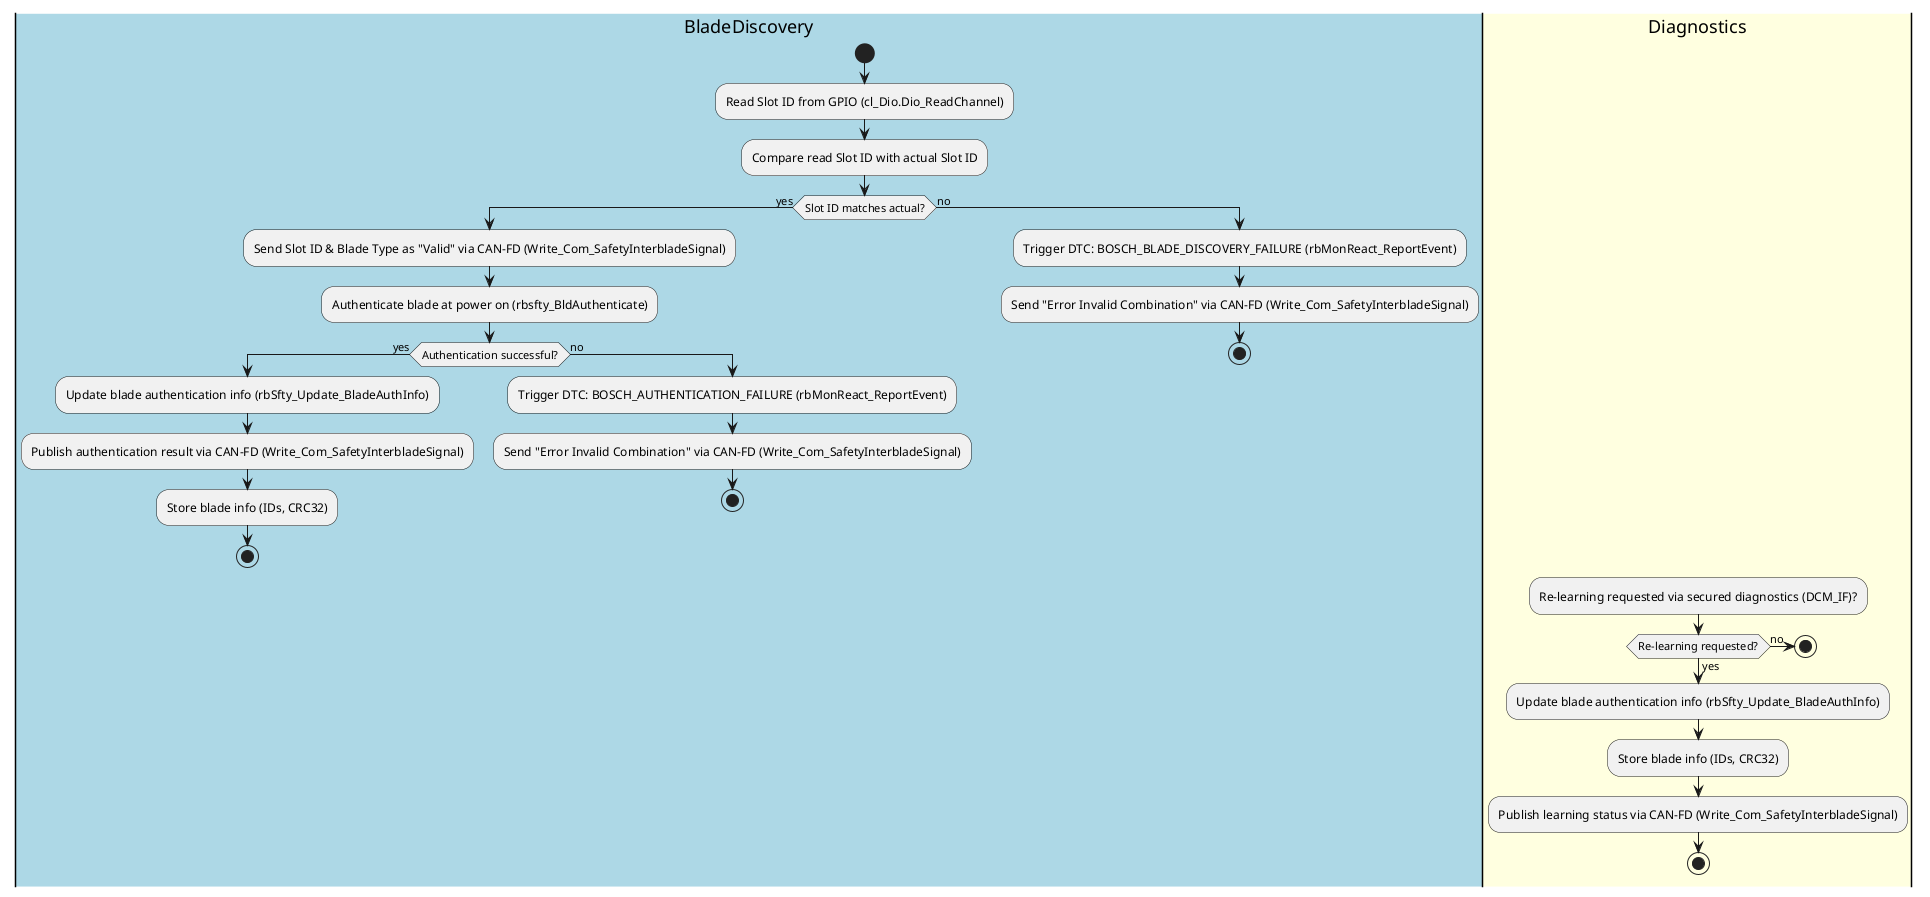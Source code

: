 @startuml
|#lightblue|BladeDiscovery|
start

:Read Slot ID from GPIO (cl_Dio.Dio_ReadChannel);

:Compare read Slot ID with actual Slot ID;

if (Slot ID matches actual?) then (yes)
  :Send Slot ID & Blade Type as "Valid" via CAN-FD (Write_Com_SafetyInterbladeSignal);
  :Authenticate blade at power on (rbsfty_BldAuthenticate);
  if (Authentication successful?) then (yes)
    :Update blade authentication info (rbSfty_Update_BladeAuthInfo);
    :Publish authentication result via CAN-FD (Write_Com_SafetyInterbladeSignal);
    :Store blade info (IDs, CRC32);
    stop
  else (no)
    :Trigger DTC: BOSCH_AUTHENTICATION_FAILURE (rbMonReact_ReportEvent);
    :Send "Error Invalid Combination" via CAN-FD (Write_Com_SafetyInterbladeSignal);
    stop
  endif
else (no)
  :Trigger DTC: BOSCH_BLADE_DISCOVERY_FAILURE (rbMonReact_ReportEvent);
  :Send "Error Invalid Combination" via CAN-FD (Write_Com_SafetyInterbladeSignal);
  stop
endif

|#lightyellow|Diagnostics|
:Re-learning requested via secured diagnostics (DCM_IF)?;
if (Re-learning requested?) then (yes)
  :Update blade authentication info (rbSfty_Update_BladeAuthInfo);
  :Store blade info (IDs, CRC32);
  :Publish learning status via CAN-FD (Write_Com_SafetyInterbladeSignal);
  stop
else (no)
  stop
endif

@enduml